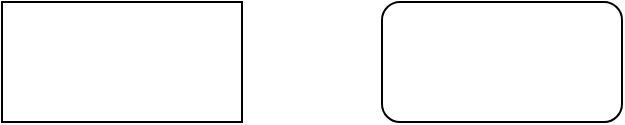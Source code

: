 <mxfile version="24.2.2" type="github">
  <diagram name="Page-1" id="ER7nCZykL6m58V0GdKzH">
    <mxGraphModel dx="1267" dy="917" grid="1" gridSize="10" guides="1" tooltips="1" connect="1" arrows="1" fold="1" page="1" pageScale="1" pageWidth="850" pageHeight="1100" math="0" shadow="0">
      <root>
        <mxCell id="0" />
        <mxCell id="1" parent="0" />
        <mxCell id="BtSZh-qCCdqCGmmnq8HO-1" value="" style="rounded=0;whiteSpace=wrap;html=1;" vertex="1" parent="1">
          <mxGeometry x="170" y="350" width="120" height="60" as="geometry" />
        </mxCell>
        <mxCell id="BtSZh-qCCdqCGmmnq8HO-2" value="" style="rounded=1;whiteSpace=wrap;html=1;" vertex="1" parent="1">
          <mxGeometry x="360" y="350" width="120" height="60" as="geometry" />
        </mxCell>
      </root>
    </mxGraphModel>
  </diagram>
</mxfile>
